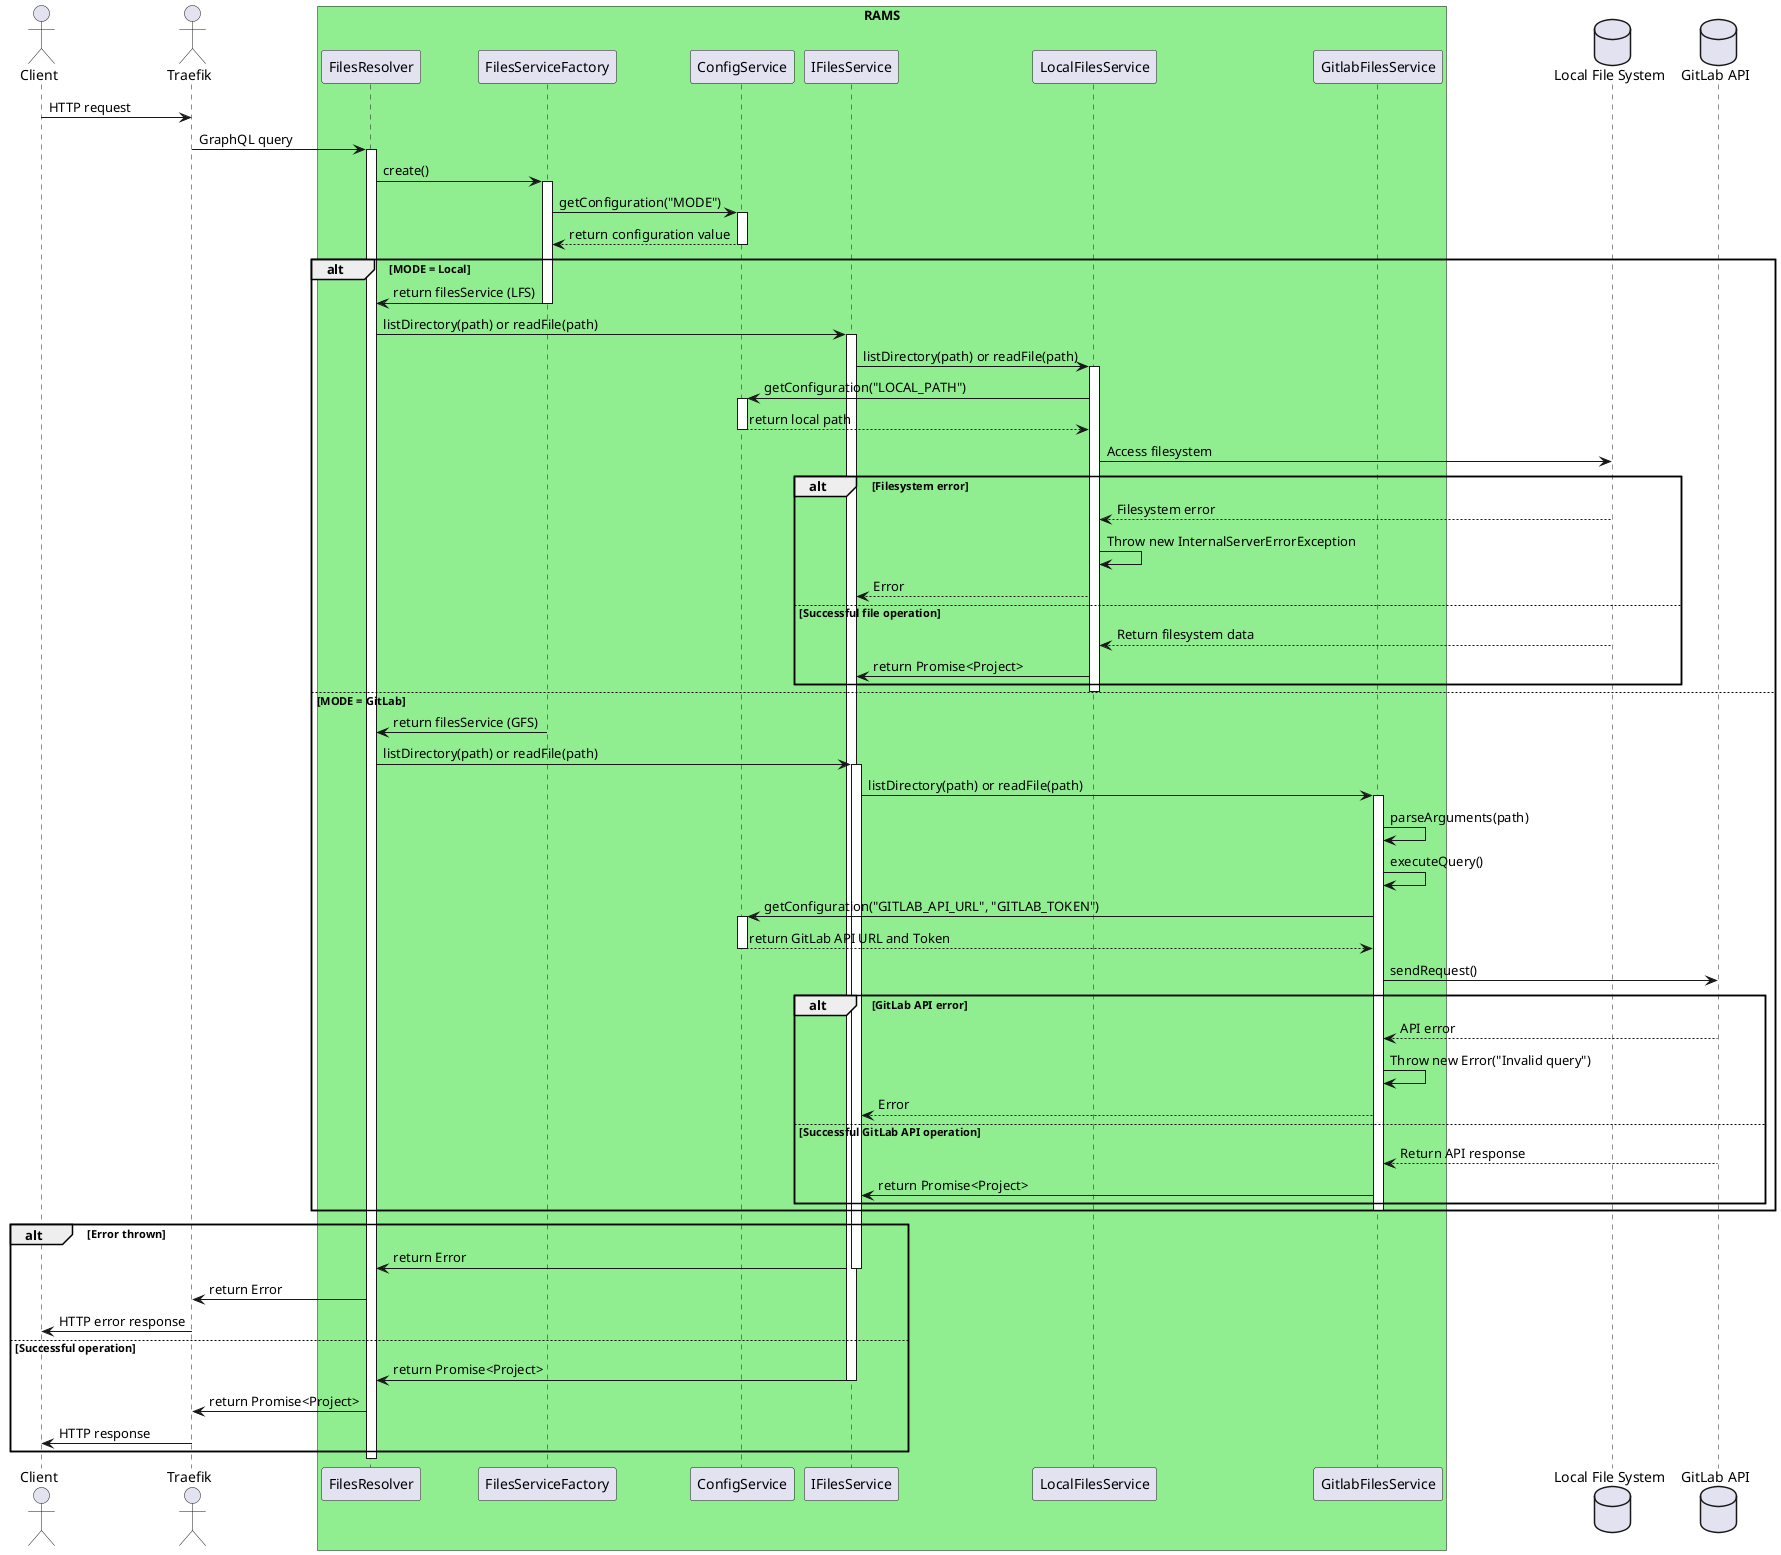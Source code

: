 @startuml
actor Client
actor Traefik
box "RAMS" #LightGreen
participant "FilesResolver" as FR
participant "FilesServiceFactory" as FSF
participant "ConfigService" as CS
participant "IFilesService" as IFS
participant "LocalFilesService" as LFS
participant "GitlabFilesService" as GFS
end box
database "Local File System" as FS
database "GitLab API" as GAPI

Client -> Traefik : HTTP request
Traefik -> FR : GraphQL query
activate FR

FR -> FSF : create()
activate FSF

FSF -> CS : getConfiguration("MODE")
activate CS

CS --> FSF : return configuration value
deactivate CS

alt MODE = Local
  FSF -> FR : return filesService (LFS)
  deactivate FSF

  FR -> IFS : listDirectory(path) or readFile(path)
  activate IFS

  IFS -> LFS : listDirectory(path) or readFile(path)
  activate LFS

  LFS -> CS : getConfiguration("LOCAL_PATH")
  activate CS

  CS --> LFS : return local path
  deactivate CS

  LFS -> FS : Access filesystem
  alt Filesystem error
    FS --> LFS : Filesystem error
    LFS -> LFS : Throw new InternalServerErrorException
    LFS --> IFS : Error
  else Successful file operation
    FS --> LFS : Return filesystem data
    LFS -> IFS : return Promise<Project>
  end
  deactivate LFS
else MODE = GitLab
  FSF -> FR : return filesService (GFS)
  deactivate FSF

  FR -> IFS : listDirectory(path) or readFile(path)
  activate IFS

  IFS -> GFS : listDirectory(path) or readFile(path)
  activate GFS

  GFS -> GFS : parseArguments(path)
  GFS -> GFS : executeQuery()

  GFS -> CS : getConfiguration("GITLAB_API_URL", "GITLAB_TOKEN")
  activate CS

  CS --> GFS : return GitLab API URL and Token
  deactivate CS

  GFS -> GAPI : sendRequest()
  alt GitLab API error
    GAPI --> GFS : API error
    GFS -> GFS : Throw new Error("Invalid query")
    GFS --> IFS : Error
  else Successful GitLab API operation
    GAPI --> GFS : Return API response
    GFS -> IFS : return Promise<Project>
  end
  deactivate GFS
end

alt Error thrown
  IFS -> FR : return Error
  deactivate IFS
  FR -> Traefik : return Error
  Traefik -> Client : HTTP error response
else Successful operation
  IFS -> FR : return Promise<Project>
  deactivate IFS
  FR -> Traefik : return Promise<Project>
  Traefik -> Client : HTTP response
end

deactivate FR
@enduml